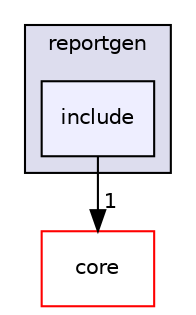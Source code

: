 digraph "modules/reportgen/include" {
  compound=true
  node [ fontsize="10", fontname="Helvetica"];
  edge [ labelfontsize="10", labelfontname="Helvetica"];
  subgraph clusterdir_9d8ea000dc8d80aa5895bd91f2f89346 {
    graph [ bgcolor="#ddddee", pencolor="black", label="reportgen" fontname="Helvetica", fontsize="10", URL="dir_9d8ea000dc8d80aa5895bd91f2f89346.html"]
  dir_26c9ee1e9d88178d77dc8f45fe66d7f8 [shape=box, label="include", style="filled", fillcolor="#eeeeff", pencolor="black", URL="dir_26c9ee1e9d88178d77dc8f45fe66d7f8.html"];
  }
  dir_af9662fc3bbb718d08ee7fbee3548177 [shape=box label="core" fillcolor="white" style="filled" color="red" URL="dir_af9662fc3bbb718d08ee7fbee3548177.html"];
  dir_26c9ee1e9d88178d77dc8f45fe66d7f8->dir_af9662fc3bbb718d08ee7fbee3548177 [headlabel="1", labeldistance=1.5 headhref="dir_000018_000005.html"];
}
